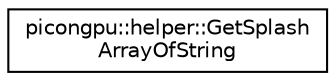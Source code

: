 digraph "Graphical Class Hierarchy"
{
 // LATEX_PDF_SIZE
  edge [fontname="Helvetica",fontsize="10",labelfontname="Helvetica",labelfontsize="10"];
  node [fontname="Helvetica",fontsize="10",shape=record];
  rankdir="LR";
  Node0 [label="picongpu::helper::GetSplash\lArrayOfString",height=0.2,width=0.4,color="black", fillcolor="white", style="filled",URL="$classpicongpu_1_1helper_1_1_get_splash_array_of_string.html",tooltip="Create array of c-strings suitable for libSplash."];
}
